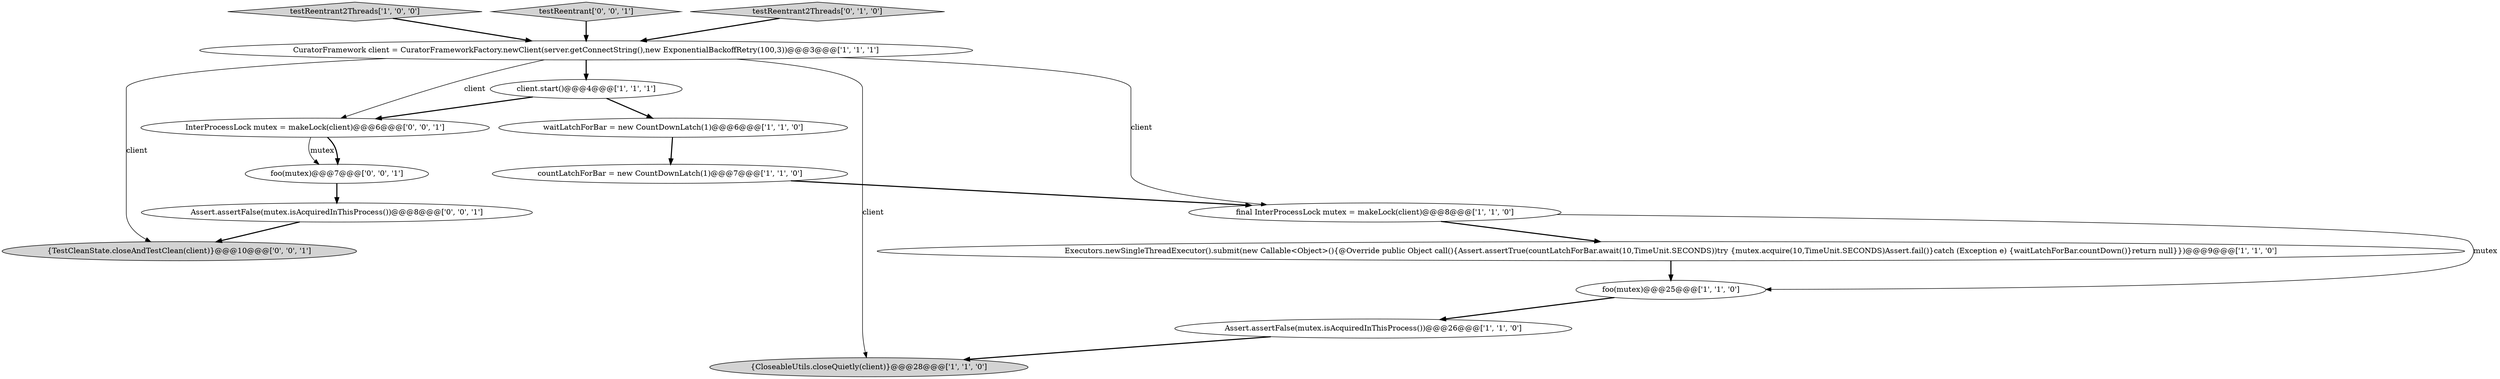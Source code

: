 digraph {
4 [style = filled, label = "testReentrant2Threads['1', '0', '0']", fillcolor = lightgray, shape = diamond image = "AAA0AAABBB1BBB"];
13 [style = filled, label = "testReentrant['0', '0', '1']", fillcolor = lightgray, shape = diamond image = "AAA0AAABBB3BBB"];
6 [style = filled, label = "CuratorFramework client = CuratorFrameworkFactory.newClient(server.getConnectString(),new ExponentialBackoffRetry(100,3))@@@3@@@['1', '1', '1']", fillcolor = white, shape = ellipse image = "AAA0AAABBB1BBB"];
3 [style = filled, label = "client.start()@@@4@@@['1', '1', '1']", fillcolor = white, shape = ellipse image = "AAA0AAABBB1BBB"];
5 [style = filled, label = "{CloseableUtils.closeQuietly(client)}@@@28@@@['1', '1', '0']", fillcolor = lightgray, shape = ellipse image = "AAA0AAABBB1BBB"];
15 [style = filled, label = "foo(mutex)@@@7@@@['0', '0', '1']", fillcolor = white, shape = ellipse image = "AAA0AAABBB3BBB"];
10 [style = filled, label = "testReentrant2Threads['0', '1', '0']", fillcolor = lightgray, shape = diamond image = "AAA0AAABBB2BBB"];
8 [style = filled, label = "foo(mutex)@@@25@@@['1', '1', '0']", fillcolor = white, shape = ellipse image = "AAA0AAABBB1BBB"];
14 [style = filled, label = "InterProcessLock mutex = makeLock(client)@@@6@@@['0', '0', '1']", fillcolor = white, shape = ellipse image = "AAA0AAABBB3BBB"];
12 [style = filled, label = "Assert.assertFalse(mutex.isAcquiredInThisProcess())@@@8@@@['0', '0', '1']", fillcolor = white, shape = ellipse image = "AAA0AAABBB3BBB"];
2 [style = filled, label = "Executors.newSingleThreadExecutor().submit(new Callable<Object>(){@Override public Object call(){Assert.assertTrue(countLatchForBar.await(10,TimeUnit.SECONDS))try {mutex.acquire(10,TimeUnit.SECONDS)Assert.fail()}catch (Exception e) {waitLatchForBar.countDown()}return null}})@@@9@@@['1', '1', '0']", fillcolor = white, shape = ellipse image = "AAA0AAABBB1BBB"];
1 [style = filled, label = "countLatchForBar = new CountDownLatch(1)@@@7@@@['1', '1', '0']", fillcolor = white, shape = ellipse image = "AAA0AAABBB1BBB"];
11 [style = filled, label = "{TestCleanState.closeAndTestClean(client)}@@@10@@@['0', '0', '1']", fillcolor = lightgray, shape = ellipse image = "AAA0AAABBB3BBB"];
9 [style = filled, label = "waitLatchForBar = new CountDownLatch(1)@@@6@@@['1', '1', '0']", fillcolor = white, shape = ellipse image = "AAA0AAABBB1BBB"];
0 [style = filled, label = "final InterProcessLock mutex = makeLock(client)@@@8@@@['1', '1', '0']", fillcolor = white, shape = ellipse image = "AAA0AAABBB1BBB"];
7 [style = filled, label = "Assert.assertFalse(mutex.isAcquiredInThisProcess())@@@26@@@['1', '1', '0']", fillcolor = white, shape = ellipse image = "AAA0AAABBB1BBB"];
6->3 [style = bold, label=""];
6->14 [style = solid, label="client"];
14->15 [style = solid, label="mutex"];
4->6 [style = bold, label=""];
6->0 [style = solid, label="client"];
3->14 [style = bold, label=""];
0->2 [style = bold, label=""];
12->11 [style = bold, label=""];
6->11 [style = solid, label="client"];
1->0 [style = bold, label=""];
6->5 [style = solid, label="client"];
10->6 [style = bold, label=""];
8->7 [style = bold, label=""];
3->9 [style = bold, label=""];
7->5 [style = bold, label=""];
0->8 [style = solid, label="mutex"];
14->15 [style = bold, label=""];
15->12 [style = bold, label=""];
13->6 [style = bold, label=""];
9->1 [style = bold, label=""];
2->8 [style = bold, label=""];
}
